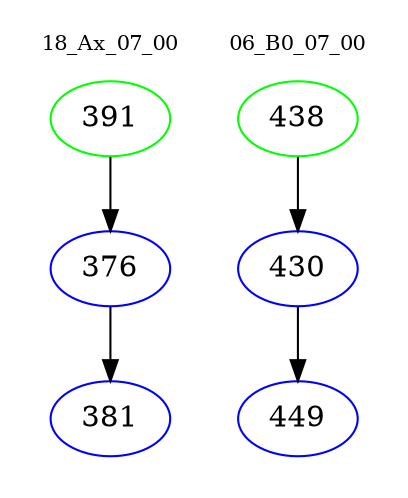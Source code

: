 digraph{
subgraph cluster_0 {
color = white
label = "18_Ax_07_00";
fontsize=10;
T0_391 [label="391", color="green"]
T0_391 -> T0_376 [color="black"]
T0_376 [label="376", color="blue"]
T0_376 -> T0_381 [color="black"]
T0_381 [label="381", color="blue"]
}
subgraph cluster_1 {
color = white
label = "06_B0_07_00";
fontsize=10;
T1_438 [label="438", color="green"]
T1_438 -> T1_430 [color="black"]
T1_430 [label="430", color="blue"]
T1_430 -> T1_449 [color="black"]
T1_449 [label="449", color="blue"]
}
}
